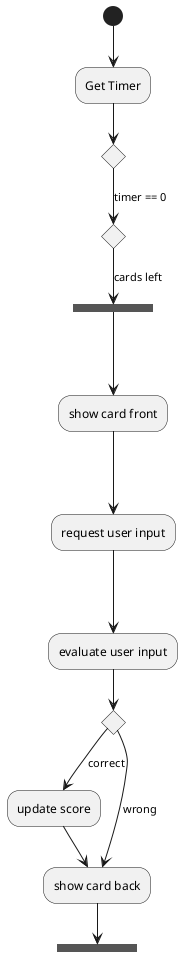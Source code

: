 @startuml
(*) --> "Get Timer"
if "" then
    -->[timer == 0] if "" then
        -->[cards left] ===B1===
        ---> "show card front"
        ---> "request user input"
        ---> "evaluate user input"
        if "" then
            -->[correct] "update score"
            --> "show card back"
        else
            -->[wrong] "show card back"
        endif
        -->===B2===




@enduml